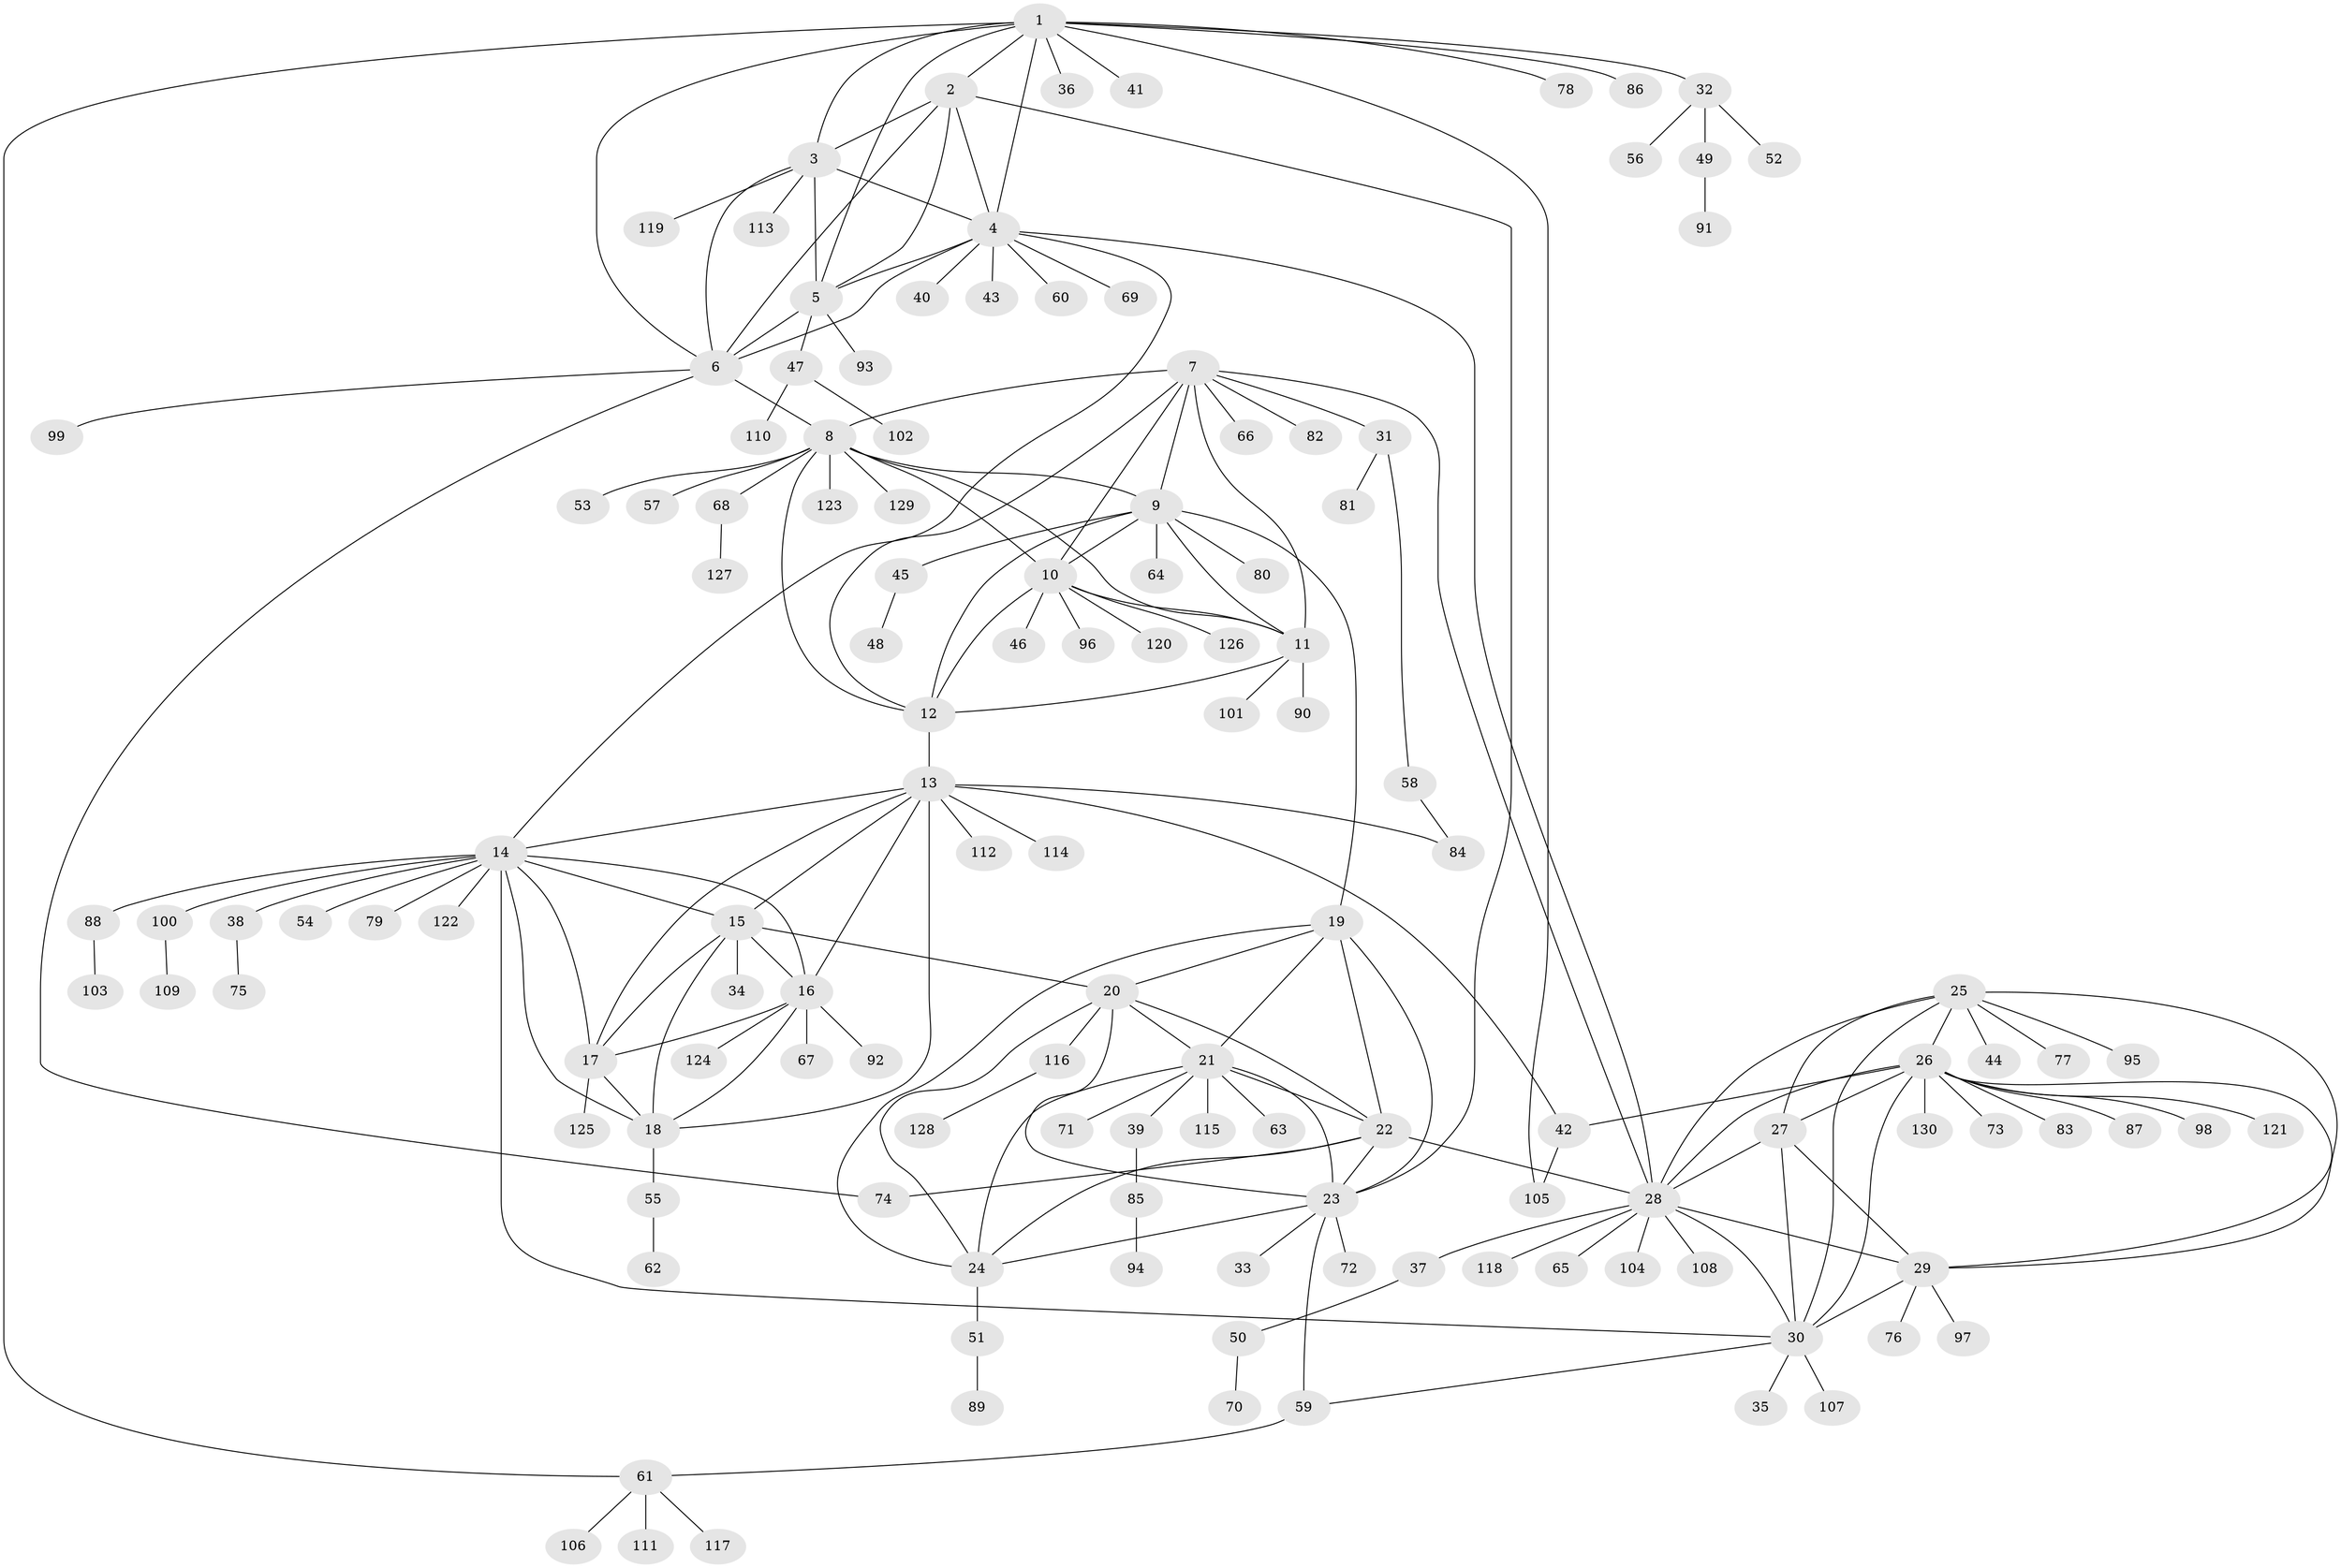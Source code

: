 // coarse degree distribution, {8: 0.075, 3: 0.125, 6: 0.125, 5: 0.1, 4: 0.075, 9: 0.025, 7: 0.025, 2: 0.175, 1: 0.275}
// Generated by graph-tools (version 1.1) at 2025/52/03/04/25 22:52:28]
// undirected, 130 vertices, 191 edges
graph export_dot {
  node [color=gray90,style=filled];
  1;
  2;
  3;
  4;
  5;
  6;
  7;
  8;
  9;
  10;
  11;
  12;
  13;
  14;
  15;
  16;
  17;
  18;
  19;
  20;
  21;
  22;
  23;
  24;
  25;
  26;
  27;
  28;
  29;
  30;
  31;
  32;
  33;
  34;
  35;
  36;
  37;
  38;
  39;
  40;
  41;
  42;
  43;
  44;
  45;
  46;
  47;
  48;
  49;
  50;
  51;
  52;
  53;
  54;
  55;
  56;
  57;
  58;
  59;
  60;
  61;
  62;
  63;
  64;
  65;
  66;
  67;
  68;
  69;
  70;
  71;
  72;
  73;
  74;
  75;
  76;
  77;
  78;
  79;
  80;
  81;
  82;
  83;
  84;
  85;
  86;
  87;
  88;
  89;
  90;
  91;
  92;
  93;
  94;
  95;
  96;
  97;
  98;
  99;
  100;
  101;
  102;
  103;
  104;
  105;
  106;
  107;
  108;
  109;
  110;
  111;
  112;
  113;
  114;
  115;
  116;
  117;
  118;
  119;
  120;
  121;
  122;
  123;
  124;
  125;
  126;
  127;
  128;
  129;
  130;
  1 -- 2;
  1 -- 3;
  1 -- 4;
  1 -- 5;
  1 -- 6;
  1 -- 32;
  1 -- 36;
  1 -- 41;
  1 -- 61;
  1 -- 78;
  1 -- 86;
  1 -- 105;
  2 -- 3;
  2 -- 4;
  2 -- 5;
  2 -- 6;
  2 -- 23;
  3 -- 4;
  3 -- 5;
  3 -- 6;
  3 -- 113;
  3 -- 119;
  4 -- 5;
  4 -- 6;
  4 -- 14;
  4 -- 28;
  4 -- 40;
  4 -- 43;
  4 -- 60;
  4 -- 69;
  5 -- 6;
  5 -- 47;
  5 -- 93;
  6 -- 8;
  6 -- 74;
  6 -- 99;
  7 -- 8;
  7 -- 9;
  7 -- 10;
  7 -- 11;
  7 -- 12;
  7 -- 28;
  7 -- 31;
  7 -- 66;
  7 -- 82;
  8 -- 9;
  8 -- 10;
  8 -- 11;
  8 -- 12;
  8 -- 53;
  8 -- 57;
  8 -- 68;
  8 -- 123;
  8 -- 129;
  9 -- 10;
  9 -- 11;
  9 -- 12;
  9 -- 19;
  9 -- 45;
  9 -- 64;
  9 -- 80;
  10 -- 11;
  10 -- 12;
  10 -- 46;
  10 -- 96;
  10 -- 120;
  10 -- 126;
  11 -- 12;
  11 -- 90;
  11 -- 101;
  12 -- 13;
  13 -- 14;
  13 -- 15;
  13 -- 16;
  13 -- 17;
  13 -- 18;
  13 -- 42;
  13 -- 84;
  13 -- 112;
  13 -- 114;
  14 -- 15;
  14 -- 16;
  14 -- 17;
  14 -- 18;
  14 -- 30;
  14 -- 38;
  14 -- 54;
  14 -- 79;
  14 -- 88;
  14 -- 100;
  14 -- 122;
  15 -- 16;
  15 -- 17;
  15 -- 18;
  15 -- 20;
  15 -- 34;
  16 -- 17;
  16 -- 18;
  16 -- 67;
  16 -- 92;
  16 -- 124;
  17 -- 18;
  17 -- 125;
  18 -- 55;
  19 -- 20;
  19 -- 21;
  19 -- 22;
  19 -- 23;
  19 -- 24;
  20 -- 21;
  20 -- 22;
  20 -- 23;
  20 -- 24;
  20 -- 116;
  21 -- 22;
  21 -- 23;
  21 -- 24;
  21 -- 39;
  21 -- 63;
  21 -- 71;
  21 -- 115;
  22 -- 23;
  22 -- 24;
  22 -- 28;
  22 -- 74;
  23 -- 24;
  23 -- 33;
  23 -- 59;
  23 -- 72;
  24 -- 51;
  25 -- 26;
  25 -- 27;
  25 -- 28;
  25 -- 29;
  25 -- 30;
  25 -- 44;
  25 -- 77;
  25 -- 95;
  26 -- 27;
  26 -- 28;
  26 -- 29;
  26 -- 30;
  26 -- 42;
  26 -- 73;
  26 -- 83;
  26 -- 87;
  26 -- 98;
  26 -- 121;
  26 -- 130;
  27 -- 28;
  27 -- 29;
  27 -- 30;
  28 -- 29;
  28 -- 30;
  28 -- 37;
  28 -- 65;
  28 -- 104;
  28 -- 108;
  28 -- 118;
  29 -- 30;
  29 -- 76;
  29 -- 97;
  30 -- 35;
  30 -- 59;
  30 -- 107;
  31 -- 58;
  31 -- 81;
  32 -- 49;
  32 -- 52;
  32 -- 56;
  37 -- 50;
  38 -- 75;
  39 -- 85;
  42 -- 105;
  45 -- 48;
  47 -- 102;
  47 -- 110;
  49 -- 91;
  50 -- 70;
  51 -- 89;
  55 -- 62;
  58 -- 84;
  59 -- 61;
  61 -- 106;
  61 -- 111;
  61 -- 117;
  68 -- 127;
  85 -- 94;
  88 -- 103;
  100 -- 109;
  116 -- 128;
}
